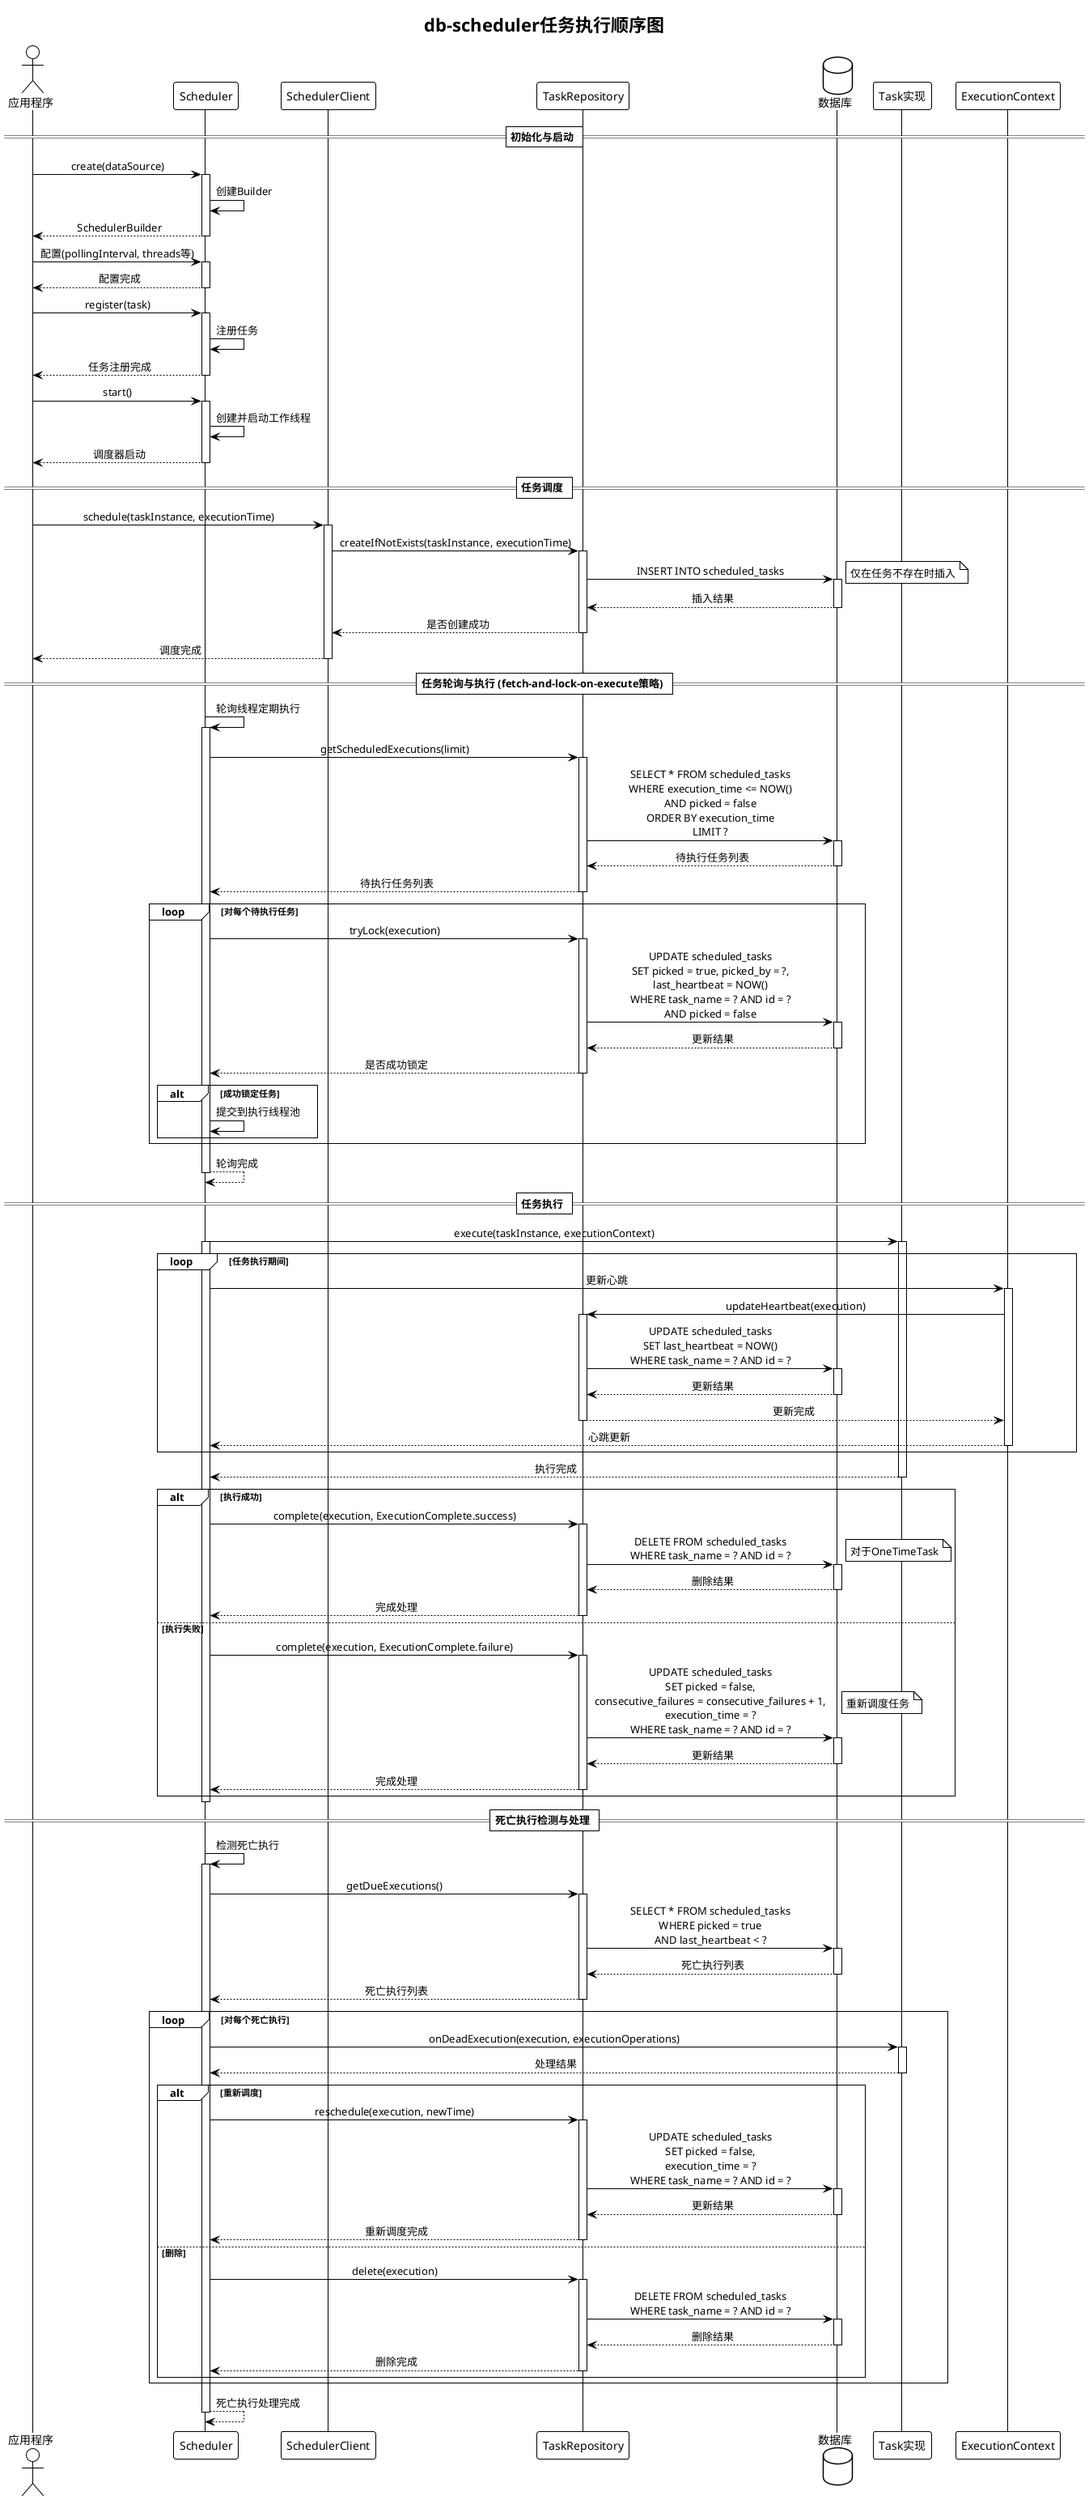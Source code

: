 @startuml db-scheduler执行流程

!theme plain
skinparam sequenceMessageAlign center

title db-scheduler任务执行顺序图

actor "应用程序" as App
participant "Scheduler" as Scheduler
participant "SchedulerClient" as Client
participant "TaskRepository" as Repo
database "数据库" as DB
participant "Task实现" as Task
participant "ExecutionContext" as Context

== 初始化与启动 ==

App -> Scheduler ++ : create(dataSource)
Scheduler -> Scheduler : 创建Builder
return SchedulerBuilder

App -> Scheduler ++ : 配置(pollingInterval, threads等)
return 配置完成

App -> Scheduler ++ : register(task)
Scheduler -> Scheduler : 注册任务
return 任务注册完成

App -> Scheduler ++ : start()
Scheduler -> Scheduler : 创建并启动工作线程
return 调度器启动

== 任务调度 ==

App -> Client ++ : schedule(taskInstance, executionTime)
Client -> Repo ++ : createIfNotExists(taskInstance, executionTime)
Repo -> DB ++ : INSERT INTO scheduled_tasks
note right: 仅在任务不存在时插入
DB --> Repo -- : 插入结果
return 是否创建成功
return 调度完成

== 任务轮询与执行 (fetch-and-lock-on-execute策略) ==

Scheduler -> Scheduler ++ : 轮询线程定期执行
Scheduler -> Repo ++ : getScheduledExecutions(limit)
Repo -> DB ++ : SELECT * FROM scheduled_tasks\nWHERE execution_time <= NOW()\nAND picked = false\nORDER BY execution_time\nLIMIT ?
DB --> Repo -- : 待执行任务列表
return 待执行任务列表

loop 对每个待执行任务
    Scheduler -> Repo ++ : tryLock(execution)
    Repo -> DB ++ : UPDATE scheduled_tasks\nSET picked = true, picked_by = ?,\nlast_heartbeat = NOW()\nWHERE task_name = ? AND id = ?\nAND picked = false
    DB --> Repo -- : 更新结果
    return 是否成功锁定
    
    alt 成功锁定任务
        Scheduler -> Scheduler : 提交到执行线程池
    end
end
return 轮询完成

== 任务执行 ==

Scheduler -> Task ++ : execute(taskInstance, executionContext)
activate Scheduler

loop 任务执行期间
    Scheduler -> Context ++ : 更新心跳
    Context -> Repo ++ : updateHeartbeat(execution)
    Repo -> DB ++ : UPDATE scheduled_tasks\nSET last_heartbeat = NOW()\nWHERE task_name = ? AND id = ?
    DB --> Repo -- : 更新结果
    return 更新完成
    return 心跳更新
end

Task --> Scheduler -- : 执行完成

alt 执行成功
    Scheduler -> Repo ++ : complete(execution, ExecutionComplete.success)
    Repo -> DB ++ : DELETE FROM scheduled_tasks\nWHERE task_name = ? AND id = ?
    note right: 对于OneTimeTask
    DB --> Repo -- : 删除结果
    return 完成处理
else 执行失败
    Scheduler -> Repo ++ : complete(execution, ExecutionComplete.failure)
    Repo -> DB ++ : UPDATE scheduled_tasks\nSET picked = false,\nconsecutive_failures = consecutive_failures + 1,\nexecution_time = ?\nWHERE task_name = ? AND id = ?
    note right: 重新调度任务
    DB --> Repo -- : 更新结果
    return 完成处理
end

deactivate Scheduler

== 死亡执行检测与处理 ==

Scheduler -> Scheduler ++ : 检测死亡执行
Scheduler -> Repo ++ : getDueExecutions()
Repo -> DB ++ : SELECT * FROM scheduled_tasks\nWHERE picked = true\nAND last_heartbeat < ?
DB --> Repo -- : 死亡执行列表
return 死亡执行列表

loop 对每个死亡执行
    Scheduler -> Task ++ : onDeadExecution(execution, executionOperations)
    Task --> Scheduler -- : 处理结果
    
    alt 重新调度
        Scheduler -> Repo ++ : reschedule(execution, newTime)
        Repo -> DB ++ : UPDATE scheduled_tasks\nSET picked = false,\nexecution_time = ?\nWHERE task_name = ? AND id = ?
        DB --> Repo -- : 更新结果
        return 重新调度完成
    else 删除
        Scheduler -> Repo ++ : delete(execution)
        Repo -> DB ++ : DELETE FROM scheduled_tasks\nWHERE task_name = ? AND id = ?
        DB --> Repo -- : 删除结果
        return 删除完成
    end
end
return 死亡执行处理完成

@enduml 